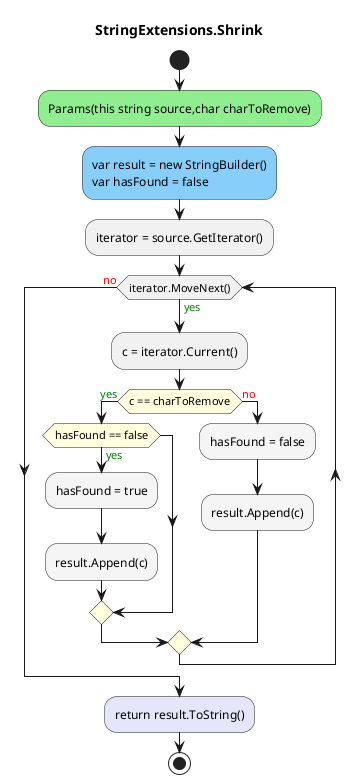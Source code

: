 @startuml StringExtensions.Shrink
title StringExtensions.Shrink
start
#LightGreen:Params(this string source,char charToRemove);
#LightSkyBlue:var result = new StringBuilder()\nvar hasFound = false;
:iterator = source.GetIterator();
while (iterator.MoveNext()) is (<color:green>yes)
:c = iterator.Current();
            #LightYellow:if (c == charToRemove) then (<color:green>yes)
                    #LightYellow:if (hasFound == false) then (<color:green>yes)
                            #WhiteSmoke:hasFound = true;
                            #WhiteSmoke:result.Append(c);
                    endif
                else (<color:red>no)
                        #WhiteSmoke:hasFound = false;
                        #WhiteSmoke:result.Append(c);
            endif
endwhile (<color:red>no)
#Lavender:return result.ToString();
stop
@enduml
